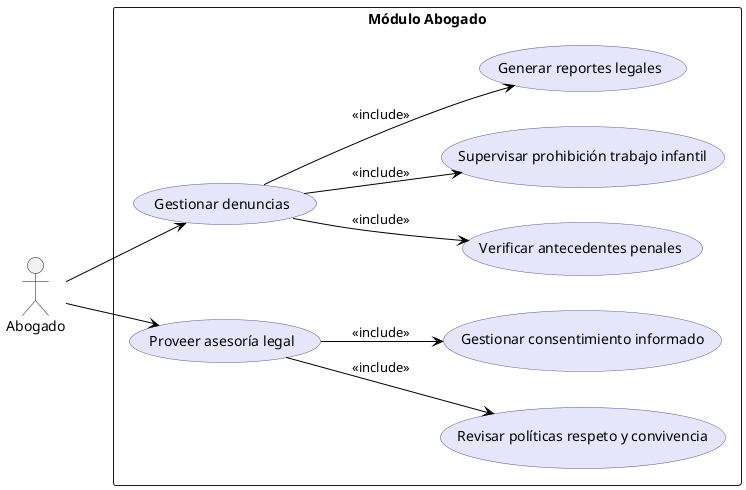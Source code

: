 @startuml uml
left to right direction
skinparam packageStyle rectangle
skinparam backgroundColor #ffffff
skinparam usecase {
  BackgroundColor #e6e6fa
  BorderColor #5a5a99
  ArrowColor Black
  FontColor Black
}

actor Abogado

rectangle "Módulo Abogado" {

  ' Casos de uso generales
  usecase "Gestionar denuncias" as UC1
  usecase "Proveer asesoría legal" as UC2

  ' Casos de uso secundarios de Gestionar denuncias
  usecase "Verificar antecedentes penales" as UC1A
  usecase "Supervisar prohibición trabajo infantil" as UC1B
  usecase "Generar reportes legales" as UC1C

  ' Casos de uso secundarios de Proveer asesoría legal
  usecase "Revisar políticas respeto y convivencia" as UC2A
  usecase "Gestionar consentimiento informado" as UC2B

  ' Relaciones include (rectas)
  UC1 --> UC1A : <<include>>
  UC1 --> UC1B : <<include>>
  UC1 --> UC1C : <<include>>

  UC2 --> UC2A : <<include>>
  UC2 --> UC2B : <<include>>

}

' Conexiones del actor (solo a los casos de uso generales)
Abogado --> UC1
Abogado --> UC2

@enduml
